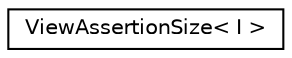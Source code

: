 digraph "Graphical Class Hierarchy"
{
 // LATEX_PDF_SIZE
  edge [fontname="Helvetica",fontsize="10",labelfontname="Helvetica",labelfontsize="10"];
  node [fontname="Helvetica",fontsize="10",shape=record];
  rankdir="LR";
  Node0 [label="ViewAssertionSize\< I \>",height=0.2,width=0.4,color="black", fillcolor="white", style="filled",URL="$structViewAssertionSize.html",tooltip=" "];
}
